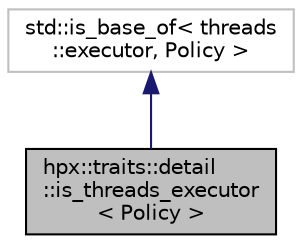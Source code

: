 digraph "hpx::traits::detail::is_threads_executor&lt; Policy &gt;"
{
  edge [fontname="Helvetica",fontsize="10",labelfontname="Helvetica",labelfontsize="10"];
  node [fontname="Helvetica",fontsize="10",shape=record];
  Node4 [label="hpx::traits::detail\l::is_threads_executor\l\< Policy \>",height=0.2,width=0.4,color="black", fillcolor="grey75", style="filled", fontcolor="black"];
  Node5 -> Node4 [dir="back",color="midnightblue",fontsize="10",style="solid",fontname="Helvetica"];
  Node5 [label="std::is_base_of\< threads\l::executor, Policy \>",height=0.2,width=0.4,color="grey75", fillcolor="white", style="filled"];
}
